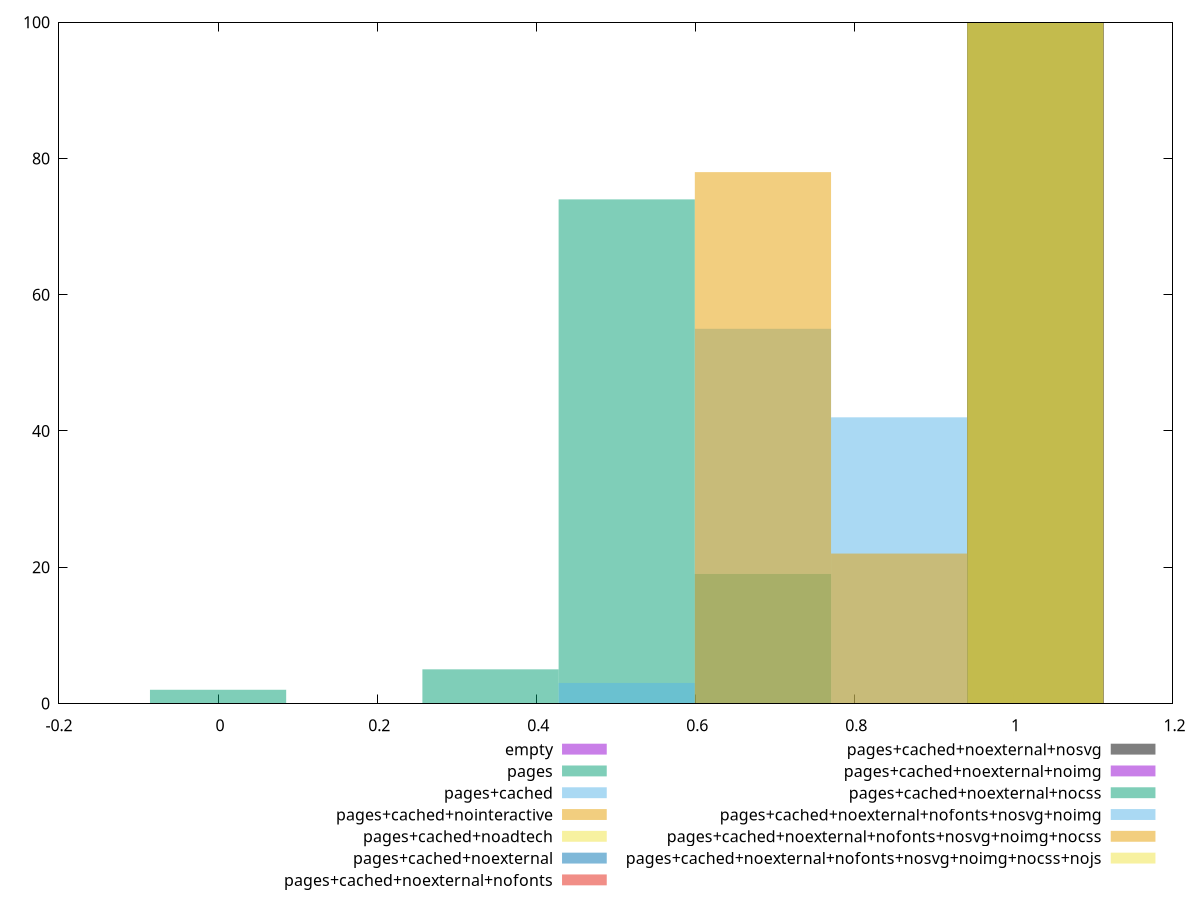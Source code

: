 reset
set terminal svg size 640, 610 enhanced background rgb 'white'
set output "report_00007_2020-12-11T15:55:29.892Z/speed-index/comparison/histogram/all_score.svg"

$empty <<EOF
1.0275895001897994 100
EOF

$pages <<EOF
0 2
0.6850596667931996 19
0.5137947500948997 74
0.3425298333965998 5
EOF

$pagesCached <<EOF
0.5137947500948997 3
0.6850596667931996 55
0.8563245834914995 42
EOF

$pagesCachedNointeractive <<EOF
0.6850596667931996 78
0.8563245834914995 22
EOF

$pagesCachedNoadtech <<EOF
1.0275895001897994 100
EOF

$pagesCachedNoexternal <<EOF
1.0275895001897994 100
EOF

$pagesCachedNoexternalNofonts <<EOF
1.0275895001897994 100
EOF

$pagesCachedNoexternalNosvg <<EOF
1.0275895001897994 100
EOF

$pagesCachedNoexternalNoimg <<EOF
1.0275895001897994 100
EOF

$pagesCachedNoexternalNocss <<EOF
1.0275895001897994 100
EOF

$pagesCachedNoexternalNofontsNosvgNoimg <<EOF
1.0275895001897994 100
EOF

$pagesCachedNoexternalNofontsNosvgNoimgNocss <<EOF
1.0275895001897994 100
EOF

$pagesCachedNoexternalNofontsNosvgNoimgNocssNojs <<EOF
1.0275895001897994 100
EOF

set key outside below
set boxwidth 0.1712649166982999
set yrange [0:100]
set style fill transparent solid 0.5 noborder

plot \
  $empty title "empty" with boxes, \
  $pages title "pages" with boxes, \
  $pagesCached title "pages+cached" with boxes, \
  $pagesCachedNointeractive title "pages+cached+nointeractive" with boxes, \
  $pagesCachedNoadtech title "pages+cached+noadtech" with boxes, \
  $pagesCachedNoexternal title "pages+cached+noexternal" with boxes, \
  $pagesCachedNoexternalNofonts title "pages+cached+noexternal+nofonts" with boxes, \
  $pagesCachedNoexternalNosvg title "pages+cached+noexternal+nosvg" with boxes, \
  $pagesCachedNoexternalNoimg title "pages+cached+noexternal+noimg" with boxes, \
  $pagesCachedNoexternalNocss title "pages+cached+noexternal+nocss" with boxes, \
  $pagesCachedNoexternalNofontsNosvgNoimg title "pages+cached+noexternal+nofonts+nosvg+noimg" with boxes, \
  $pagesCachedNoexternalNofontsNosvgNoimgNocss title "pages+cached+noexternal+nofonts+nosvg+noimg+nocss" with boxes, \
  $pagesCachedNoexternalNofontsNosvgNoimgNocssNojs title "pages+cached+noexternal+nofonts+nosvg+noimg+nocss+nojs" with boxes, \


reset